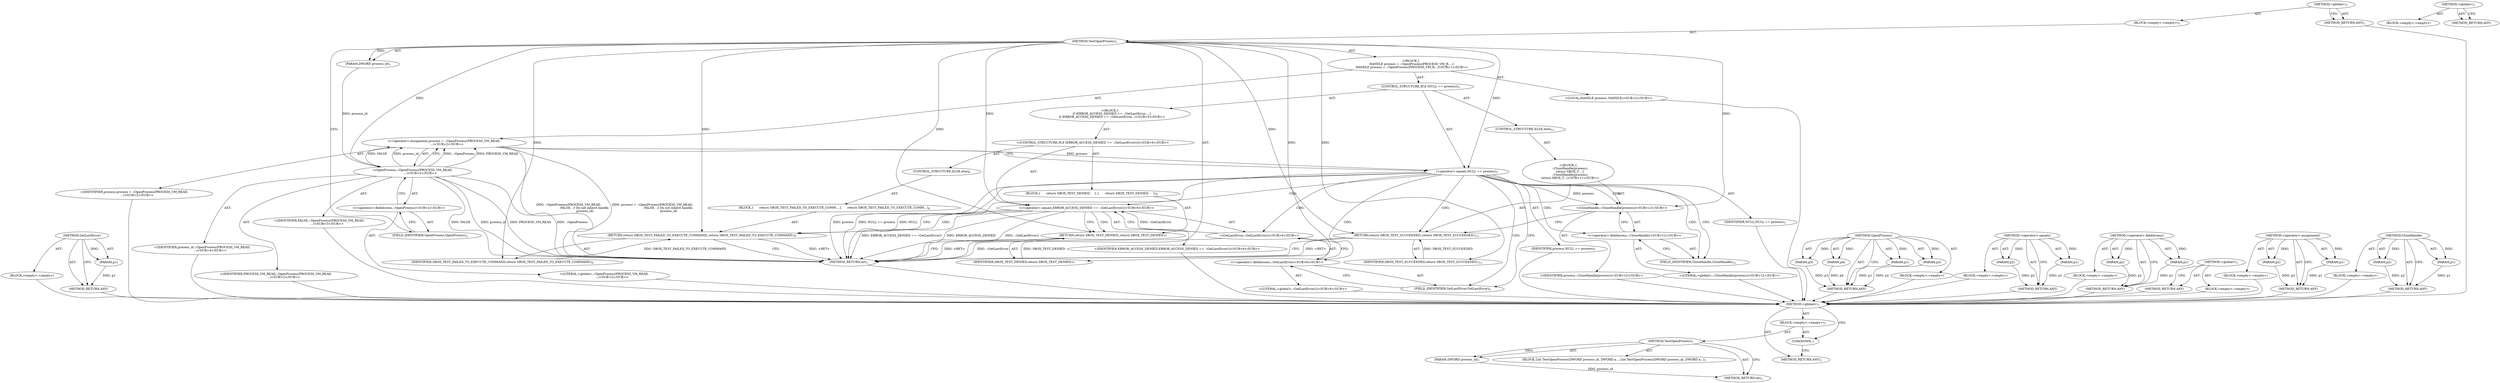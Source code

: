 digraph "&lt;global&gt;" {
vulnerable_92 [label=<(METHOD,GetLastError)>];
vulnerable_93 [label=<(PARAM,p1)>];
vulnerable_94 [label=<(BLOCK,&lt;empty&gt;,&lt;empty&gt;)>];
vulnerable_95 [label=<(METHOD_RETURN,ANY)>];
vulnerable_6 [label=<(METHOD,&lt;global&gt;)<SUB>1</SUB>>];
vulnerable_7 [label=<(BLOCK,&lt;empty&gt;,&lt;empty&gt;)<SUB>1</SUB>>];
vulnerable_8 [label=<(METHOD,TestOpenProcess)<SUB>1</SUB>>];
vulnerable_9 [label=<(PARAM,DWORD process_id)<SUB>1</SUB>>];
vulnerable_10 [label="<(BLOCK,{
  HANDLE process = ::OpenProcess(PROCESS_VM_R...,{
  HANDLE process = ::OpenProcess(PROCESS_VM_R...)<SUB>1</SUB>>"];
vulnerable_11 [label="<(LOCAL,HANDLE process: HANDLE)<SUB>2</SUB>>"];
vulnerable_12 [label="<(&lt;operator&gt;.assignment,process = ::OpenProcess(PROCESS_VM_READ,
      ...)<SUB>2</SUB>>"];
vulnerable_13 [label="<(IDENTIFIER,process,process = ::OpenProcess(PROCESS_VM_READ,
      ...)<SUB>2</SUB>>"];
vulnerable_14 [label="<(OpenProcess,::OpenProcess(PROCESS_VM_READ,
                ...)<SUB>2</SUB>>"];
vulnerable_15 [label="<(&lt;operator&gt;.fieldAccess,::OpenProcess)<SUB>2</SUB>>"];
vulnerable_16 [label="<(LITERAL,&lt;global&gt;,::OpenProcess(PROCESS_VM_READ,
                ...)<SUB>2</SUB>>"];
vulnerable_17 [label=<(FIELD_IDENTIFIER,OpenProcess,OpenProcess)<SUB>2</SUB>>];
vulnerable_18 [label="<(IDENTIFIER,PROCESS_VM_READ,::OpenProcess(PROCESS_VM_READ,
                ...)<SUB>2</SUB>>"];
vulnerable_19 [label="<(IDENTIFIER,FALSE,::OpenProcess(PROCESS_VM_READ,
                ...)<SUB>3</SUB>>"];
vulnerable_20 [label="<(IDENTIFIER,process_id,::OpenProcess(PROCESS_VM_READ,
                ...)<SUB>4</SUB>>"];
vulnerable_21 [label=<(CONTROL_STRUCTURE,IF,if (NULL == process))<SUB>5</SUB>>];
vulnerable_22 [label=<(&lt;operator&gt;.equals,NULL == process)<SUB>5</SUB>>];
vulnerable_23 [label=<(IDENTIFIER,NULL,NULL == process)<SUB>5</SUB>>];
vulnerable_24 [label=<(IDENTIFIER,process,NULL == process)<SUB>5</SUB>>];
vulnerable_25 [label="<(BLOCK,{
    if (ERROR_ACCESS_DENIED == ::GetLastError...,{
    if (ERROR_ACCESS_DENIED == ::GetLastError...)<SUB>5</SUB>>"];
vulnerable_26 [label="<(CONTROL_STRUCTURE,IF,if (ERROR_ACCESS_DENIED == ::GetLastError()))<SUB>6</SUB>>"];
vulnerable_27 [label="<(&lt;operator&gt;.equals,ERROR_ACCESS_DENIED == ::GetLastError())<SUB>6</SUB>>"];
vulnerable_28 [label="<(IDENTIFIER,ERROR_ACCESS_DENIED,ERROR_ACCESS_DENIED == ::GetLastError())<SUB>6</SUB>>"];
vulnerable_29 [label="<(GetLastError,::GetLastError())<SUB>6</SUB>>"];
vulnerable_30 [label="<(&lt;operator&gt;.fieldAccess,::GetLastError)<SUB>6</SUB>>"];
vulnerable_31 [label="<(LITERAL,&lt;global&gt;,::GetLastError())<SUB>6</SUB>>"];
vulnerable_32 [label=<(FIELD_IDENTIFIER,GetLastError,GetLastError)<SUB>6</SUB>>];
vulnerable_33 [label=<(BLOCK,{
      return SBOX_TEST_DENIED;
    },{
      return SBOX_TEST_DENIED;
    })<SUB>6</SUB>>];
vulnerable_34 [label=<(RETURN,return SBOX_TEST_DENIED;,return SBOX_TEST_DENIED;)<SUB>7</SUB>>];
vulnerable_35 [label=<(IDENTIFIER,SBOX_TEST_DENIED,return SBOX_TEST_DENIED;)<SUB>7</SUB>>];
vulnerable_36 [label=<(CONTROL_STRUCTURE,ELSE,else)<SUB>8</SUB>>];
vulnerable_37 [label=<(BLOCK,{
      return SBOX_TEST_FAILED_TO_EXECUTE_COMM...,{
      return SBOX_TEST_FAILED_TO_EXECUTE_COMM...)<SUB>8</SUB>>];
vulnerable_38 [label=<(RETURN,return SBOX_TEST_FAILED_TO_EXECUTE_COMMAND;,return SBOX_TEST_FAILED_TO_EXECUTE_COMMAND;)<SUB>9</SUB>>];
vulnerable_39 [label=<(IDENTIFIER,SBOX_TEST_FAILED_TO_EXECUTE_COMMAND,return SBOX_TEST_FAILED_TO_EXECUTE_COMMAND;)<SUB>9</SUB>>];
vulnerable_40 [label=<(CONTROL_STRUCTURE,ELSE,else)<SUB>11</SUB>>];
vulnerable_41 [label="<(BLOCK,{
    ::CloseHandle(process);
    return SBOX_T...,{
    ::CloseHandle(process);
    return SBOX_T...)<SUB>11</SUB>>"];
vulnerable_42 [label="<(CloseHandle,::CloseHandle(process))<SUB>12</SUB>>"];
vulnerable_43 [label="<(&lt;operator&gt;.fieldAccess,::CloseHandle)<SUB>12</SUB>>"];
vulnerable_44 [label="<(LITERAL,&lt;global&gt;,::CloseHandle(process))<SUB>12</SUB>>"];
vulnerable_45 [label=<(FIELD_IDENTIFIER,CloseHandle,CloseHandle)<SUB>12</SUB>>];
vulnerable_46 [label="<(IDENTIFIER,process,::CloseHandle(process))<SUB>12</SUB>>"];
vulnerable_47 [label=<(RETURN,return SBOX_TEST_SUCCEEDED;,return SBOX_TEST_SUCCEEDED;)<SUB>13</SUB>>];
vulnerable_48 [label=<(IDENTIFIER,SBOX_TEST_SUCCEEDED,return SBOX_TEST_SUCCEEDED;)<SUB>13</SUB>>];
vulnerable_49 [label=<(METHOD_RETURN,int)<SUB>1</SUB>>];
vulnerable_51 [label=<(METHOD_RETURN,ANY)<SUB>1</SUB>>];
vulnerable_75 [label=<(METHOD,OpenProcess)>];
vulnerable_76 [label=<(PARAM,p1)>];
vulnerable_77 [label=<(PARAM,p2)>];
vulnerable_78 [label=<(PARAM,p3)>];
vulnerable_79 [label=<(PARAM,p4)>];
vulnerable_80 [label=<(BLOCK,&lt;empty&gt;,&lt;empty&gt;)>];
vulnerable_81 [label=<(METHOD_RETURN,ANY)>];
vulnerable_87 [label=<(METHOD,&lt;operator&gt;.equals)>];
vulnerable_88 [label=<(PARAM,p1)>];
vulnerable_89 [label=<(PARAM,p2)>];
vulnerable_90 [label=<(BLOCK,&lt;empty&gt;,&lt;empty&gt;)>];
vulnerable_91 [label=<(METHOD_RETURN,ANY)>];
vulnerable_82 [label=<(METHOD,&lt;operator&gt;.fieldAccess)>];
vulnerable_83 [label=<(PARAM,p1)>];
vulnerable_84 [label=<(PARAM,p2)>];
vulnerable_85 [label=<(BLOCK,&lt;empty&gt;,&lt;empty&gt;)>];
vulnerable_86 [label=<(METHOD_RETURN,ANY)>];
vulnerable_70 [label=<(METHOD,&lt;operator&gt;.assignment)>];
vulnerable_71 [label=<(PARAM,p1)>];
vulnerable_72 [label=<(PARAM,p2)>];
vulnerable_73 [label=<(BLOCK,&lt;empty&gt;,&lt;empty&gt;)>];
vulnerable_74 [label=<(METHOD_RETURN,ANY)>];
vulnerable_64 [label=<(METHOD,&lt;global&gt;)<SUB>1</SUB>>];
vulnerable_65 [label=<(BLOCK,&lt;empty&gt;,&lt;empty&gt;)>];
vulnerable_66 [label=<(METHOD_RETURN,ANY)>];
vulnerable_96 [label=<(METHOD,CloseHandle)>];
vulnerable_97 [label=<(PARAM,p1)>];
vulnerable_98 [label=<(PARAM,p2)>];
vulnerable_99 [label=<(BLOCK,&lt;empty&gt;,&lt;empty&gt;)>];
vulnerable_100 [label=<(METHOD_RETURN,ANY)>];
fixed_6 [label=<(METHOD,&lt;global&gt;)<SUB>1</SUB>>];
fixed_7 [label=<(BLOCK,&lt;empty&gt;,&lt;empty&gt;)<SUB>1</SUB>>];
fixed_8 [label=<(METHOD,TestOpenProcess)<SUB>1</SUB>>];
fixed_9 [label=<(PARAM,DWORD process_id)<SUB>1</SUB>>];
fixed_10 [label=<(BLOCK,{
int TestOpenProcess(DWORD process_id, DWORD a...,{
int TestOpenProcess(DWORD process_id, DWORD a...)<SUB>1</SUB>>];
fixed_11 [label=<(METHOD_RETURN,int)<SUB>1</SUB>>];
fixed_13 [label=<(UNKNOWN,,)>];
fixed_14 [label=<(METHOD_RETURN,ANY)<SUB>1</SUB>>];
fixed_25 [label=<(METHOD,&lt;global&gt;)<SUB>1</SUB>>];
fixed_26 [label=<(BLOCK,&lt;empty&gt;,&lt;empty&gt;)>];
fixed_27 [label=<(METHOD_RETURN,ANY)>];
vulnerable_92 -> vulnerable_93  [key=0, label="AST: "];
vulnerable_92 -> vulnerable_93  [key=1, label="DDG: "];
vulnerable_92 -> vulnerable_94  [key=0, label="AST: "];
vulnerable_92 -> vulnerable_95  [key=0, label="AST: "];
vulnerable_92 -> vulnerable_95  [key=1, label="CFG: "];
vulnerable_93 -> vulnerable_95  [key=0, label="DDG: p1"];
vulnerable_94 -> fixed_6  [key=0];
vulnerable_95 -> fixed_6  [key=0];
vulnerable_6 -> vulnerable_7  [key=0, label="AST: "];
vulnerable_6 -> vulnerable_51  [key=0, label="AST: "];
vulnerable_6 -> vulnerable_51  [key=1, label="CFG: "];
vulnerable_7 -> vulnerable_8  [key=0, label="AST: "];
vulnerable_8 -> vulnerable_9  [key=0, label="AST: "];
vulnerable_8 -> vulnerable_9  [key=1, label="DDG: "];
vulnerable_8 -> vulnerable_10  [key=0, label="AST: "];
vulnerable_8 -> vulnerable_49  [key=0, label="AST: "];
vulnerable_8 -> vulnerable_17  [key=0, label="CFG: "];
vulnerable_8 -> vulnerable_14  [key=0, label="DDG: "];
vulnerable_8 -> vulnerable_22  [key=0, label="DDG: "];
vulnerable_8 -> vulnerable_47  [key=0, label="DDG: "];
vulnerable_8 -> vulnerable_27  [key=0, label="DDG: "];
vulnerable_8 -> vulnerable_34  [key=0, label="DDG: "];
vulnerable_8 -> vulnerable_42  [key=0, label="DDG: "];
vulnerable_8 -> vulnerable_48  [key=0, label="DDG: "];
vulnerable_8 -> vulnerable_35  [key=0, label="DDG: "];
vulnerable_8 -> vulnerable_38  [key=0, label="DDG: "];
vulnerable_8 -> vulnerable_39  [key=0, label="DDG: "];
vulnerable_9 -> vulnerable_14  [key=0, label="DDG: process_id"];
vulnerable_10 -> vulnerable_11  [key=0, label="AST: "];
vulnerable_10 -> vulnerable_12  [key=0, label="AST: "];
vulnerable_10 -> vulnerable_21  [key=0, label="AST: "];
vulnerable_11 -> fixed_6  [key=0];
vulnerable_12 -> vulnerable_13  [key=0, label="AST: "];
vulnerable_12 -> vulnerable_14  [key=0, label="AST: "];
vulnerable_12 -> vulnerable_22  [key=0, label="CFG: "];
vulnerable_12 -> vulnerable_22  [key=1, label="DDG: process"];
vulnerable_12 -> vulnerable_49  [key=0, label="DDG: ::OpenProcess(PROCESS_VM_READ,
                                  FALSE,  // Do not inherit handle.
                                  process_id)"];
vulnerable_12 -> vulnerable_49  [key=1, label="DDG: process = ::OpenProcess(PROCESS_VM_READ,
                                  FALSE,  // Do not inherit handle.
                                  process_id)"];
vulnerable_13 -> fixed_6  [key=0];
vulnerable_14 -> vulnerable_15  [key=0, label="AST: "];
vulnerable_14 -> vulnerable_18  [key=0, label="AST: "];
vulnerable_14 -> vulnerable_19  [key=0, label="AST: "];
vulnerable_14 -> vulnerable_20  [key=0, label="AST: "];
vulnerable_14 -> vulnerable_12  [key=0, label="CFG: "];
vulnerable_14 -> vulnerable_12  [key=1, label="DDG: ::OpenProcess"];
vulnerable_14 -> vulnerable_12  [key=2, label="DDG: PROCESS_VM_READ"];
vulnerable_14 -> vulnerable_12  [key=3, label="DDG: FALSE"];
vulnerable_14 -> vulnerable_12  [key=4, label="DDG: process_id"];
vulnerable_14 -> vulnerable_49  [key=0, label="DDG: ::OpenProcess"];
vulnerable_14 -> vulnerable_49  [key=1, label="DDG: FALSE"];
vulnerable_14 -> vulnerable_49  [key=2, label="DDG: process_id"];
vulnerable_14 -> vulnerable_49  [key=3, label="DDG: PROCESS_VM_READ"];
vulnerable_15 -> vulnerable_16  [key=0, label="AST: "];
vulnerable_15 -> vulnerable_17  [key=0, label="AST: "];
vulnerable_15 -> vulnerable_14  [key=0, label="CFG: "];
vulnerable_16 -> fixed_6  [key=0];
vulnerable_17 -> vulnerable_15  [key=0, label="CFG: "];
vulnerable_18 -> fixed_6  [key=0];
vulnerable_19 -> fixed_6  [key=0];
vulnerable_20 -> fixed_6  [key=0];
vulnerable_21 -> vulnerable_22  [key=0, label="AST: "];
vulnerable_21 -> vulnerable_25  [key=0, label="AST: "];
vulnerable_21 -> vulnerable_40  [key=0, label="AST: "];
vulnerable_22 -> vulnerable_23  [key=0, label="AST: "];
vulnerable_22 -> vulnerable_24  [key=0, label="AST: "];
vulnerable_22 -> vulnerable_32  [key=0, label="CFG: "];
vulnerable_22 -> vulnerable_32  [key=1, label="CDG: "];
vulnerable_22 -> vulnerable_45  [key=0, label="CFG: "];
vulnerable_22 -> vulnerable_45  [key=1, label="CDG: "];
vulnerable_22 -> vulnerable_49  [key=0, label="DDG: process"];
vulnerable_22 -> vulnerable_49  [key=1, label="DDG: NULL == process"];
vulnerable_22 -> vulnerable_49  [key=2, label="DDG: NULL"];
vulnerable_22 -> vulnerable_42  [key=0, label="DDG: process"];
vulnerable_22 -> vulnerable_42  [key=1, label="CDG: "];
vulnerable_22 -> vulnerable_47  [key=0, label="CDG: "];
vulnerable_22 -> vulnerable_30  [key=0, label="CDG: "];
vulnerable_22 -> vulnerable_29  [key=0, label="CDG: "];
vulnerable_22 -> vulnerable_27  [key=0, label="CDG: "];
vulnerable_22 -> vulnerable_43  [key=0, label="CDG: "];
vulnerable_23 -> fixed_6  [key=0];
vulnerable_24 -> fixed_6  [key=0];
vulnerable_25 -> vulnerable_26  [key=0, label="AST: "];
vulnerable_26 -> vulnerable_27  [key=0, label="AST: "];
vulnerable_26 -> vulnerable_33  [key=0, label="AST: "];
vulnerable_26 -> vulnerable_36  [key=0, label="AST: "];
vulnerable_27 -> vulnerable_28  [key=0, label="AST: "];
vulnerable_27 -> vulnerable_29  [key=0, label="AST: "];
vulnerable_27 -> vulnerable_34  [key=0, label="CFG: "];
vulnerable_27 -> vulnerable_34  [key=1, label="CDG: "];
vulnerable_27 -> vulnerable_38  [key=0, label="CFG: "];
vulnerable_27 -> vulnerable_38  [key=1, label="CDG: "];
vulnerable_27 -> vulnerable_49  [key=0, label="DDG: ::GetLastError()"];
vulnerable_27 -> vulnerable_49  [key=1, label="DDG: ERROR_ACCESS_DENIED == ::GetLastError()"];
vulnerable_27 -> vulnerable_49  [key=2, label="DDG: ERROR_ACCESS_DENIED"];
vulnerable_28 -> fixed_6  [key=0];
vulnerable_29 -> vulnerable_30  [key=0, label="AST: "];
vulnerable_29 -> vulnerable_27  [key=0, label="CFG: "];
vulnerable_29 -> vulnerable_27  [key=1, label="DDG: ::GetLastError"];
vulnerable_29 -> vulnerable_49  [key=0, label="DDG: ::GetLastError"];
vulnerable_30 -> vulnerable_31  [key=0, label="AST: "];
vulnerable_30 -> vulnerable_32  [key=0, label="AST: "];
vulnerable_30 -> vulnerable_29  [key=0, label="CFG: "];
vulnerable_31 -> fixed_6  [key=0];
vulnerable_32 -> vulnerable_30  [key=0, label="CFG: "];
vulnerable_33 -> vulnerable_34  [key=0, label="AST: "];
vulnerable_34 -> vulnerable_35  [key=0, label="AST: "];
vulnerable_34 -> vulnerable_49  [key=0, label="CFG: "];
vulnerable_34 -> vulnerable_49  [key=1, label="DDG: &lt;RET&gt;"];
vulnerable_35 -> vulnerable_34  [key=0, label="DDG: SBOX_TEST_DENIED"];
vulnerable_36 -> vulnerable_37  [key=0, label="AST: "];
vulnerable_37 -> vulnerable_38  [key=0, label="AST: "];
vulnerable_38 -> vulnerable_39  [key=0, label="AST: "];
vulnerable_38 -> vulnerable_49  [key=0, label="CFG: "];
vulnerable_38 -> vulnerable_49  [key=1, label="DDG: &lt;RET&gt;"];
vulnerable_39 -> vulnerable_38  [key=0, label="DDG: SBOX_TEST_FAILED_TO_EXECUTE_COMMAND"];
vulnerable_40 -> vulnerable_41  [key=0, label="AST: "];
vulnerable_41 -> vulnerable_42  [key=0, label="AST: "];
vulnerable_41 -> vulnerable_47  [key=0, label="AST: "];
vulnerable_42 -> vulnerable_43  [key=0, label="AST: "];
vulnerable_42 -> vulnerable_46  [key=0, label="AST: "];
vulnerable_42 -> vulnerable_47  [key=0, label="CFG: "];
vulnerable_43 -> vulnerable_44  [key=0, label="AST: "];
vulnerable_43 -> vulnerable_45  [key=0, label="AST: "];
vulnerable_43 -> vulnerable_42  [key=0, label="CFG: "];
vulnerable_44 -> fixed_6  [key=0];
vulnerable_45 -> vulnerable_43  [key=0, label="CFG: "];
vulnerable_46 -> fixed_6  [key=0];
vulnerable_47 -> vulnerable_48  [key=0, label="AST: "];
vulnerable_47 -> vulnerable_49  [key=0, label="CFG: "];
vulnerable_47 -> vulnerable_49  [key=1, label="DDG: &lt;RET&gt;"];
vulnerable_48 -> vulnerable_47  [key=0, label="DDG: SBOX_TEST_SUCCEEDED"];
vulnerable_49 -> fixed_6  [key=0];
vulnerable_51 -> fixed_6  [key=0];
vulnerable_75 -> vulnerable_76  [key=0, label="AST: "];
vulnerable_75 -> vulnerable_76  [key=1, label="DDG: "];
vulnerable_75 -> vulnerable_80  [key=0, label="AST: "];
vulnerable_75 -> vulnerable_77  [key=0, label="AST: "];
vulnerable_75 -> vulnerable_77  [key=1, label="DDG: "];
vulnerable_75 -> vulnerable_81  [key=0, label="AST: "];
vulnerable_75 -> vulnerable_81  [key=1, label="CFG: "];
vulnerable_75 -> vulnerable_78  [key=0, label="AST: "];
vulnerable_75 -> vulnerable_78  [key=1, label="DDG: "];
vulnerable_75 -> vulnerable_79  [key=0, label="AST: "];
vulnerable_75 -> vulnerable_79  [key=1, label="DDG: "];
vulnerable_76 -> vulnerable_81  [key=0, label="DDG: p1"];
vulnerable_77 -> vulnerable_81  [key=0, label="DDG: p2"];
vulnerable_78 -> vulnerable_81  [key=0, label="DDG: p3"];
vulnerable_79 -> vulnerable_81  [key=0, label="DDG: p4"];
vulnerable_80 -> fixed_6  [key=0];
vulnerable_81 -> fixed_6  [key=0];
vulnerable_87 -> vulnerable_88  [key=0, label="AST: "];
vulnerable_87 -> vulnerable_88  [key=1, label="DDG: "];
vulnerable_87 -> vulnerable_90  [key=0, label="AST: "];
vulnerable_87 -> vulnerable_89  [key=0, label="AST: "];
vulnerable_87 -> vulnerable_89  [key=1, label="DDG: "];
vulnerable_87 -> vulnerable_91  [key=0, label="AST: "];
vulnerable_87 -> vulnerable_91  [key=1, label="CFG: "];
vulnerable_88 -> vulnerable_91  [key=0, label="DDG: p1"];
vulnerable_89 -> vulnerable_91  [key=0, label="DDG: p2"];
vulnerable_90 -> fixed_6  [key=0];
vulnerable_91 -> fixed_6  [key=0];
vulnerable_82 -> vulnerable_83  [key=0, label="AST: "];
vulnerable_82 -> vulnerable_83  [key=1, label="DDG: "];
vulnerable_82 -> vulnerable_85  [key=0, label="AST: "];
vulnerable_82 -> vulnerable_84  [key=0, label="AST: "];
vulnerable_82 -> vulnerable_84  [key=1, label="DDG: "];
vulnerable_82 -> vulnerable_86  [key=0, label="AST: "];
vulnerable_82 -> vulnerable_86  [key=1, label="CFG: "];
vulnerable_83 -> vulnerable_86  [key=0, label="DDG: p1"];
vulnerable_84 -> vulnerable_86  [key=0, label="DDG: p2"];
vulnerable_85 -> fixed_6  [key=0];
vulnerable_86 -> fixed_6  [key=0];
vulnerable_70 -> vulnerable_71  [key=0, label="AST: "];
vulnerable_70 -> vulnerable_71  [key=1, label="DDG: "];
vulnerable_70 -> vulnerable_73  [key=0, label="AST: "];
vulnerable_70 -> vulnerable_72  [key=0, label="AST: "];
vulnerable_70 -> vulnerable_72  [key=1, label="DDG: "];
vulnerable_70 -> vulnerable_74  [key=0, label="AST: "];
vulnerable_70 -> vulnerable_74  [key=1, label="CFG: "];
vulnerable_71 -> vulnerable_74  [key=0, label="DDG: p1"];
vulnerable_72 -> vulnerable_74  [key=0, label="DDG: p2"];
vulnerable_73 -> fixed_6  [key=0];
vulnerable_74 -> fixed_6  [key=0];
vulnerable_64 -> vulnerable_65  [key=0, label="AST: "];
vulnerable_64 -> vulnerable_66  [key=0, label="AST: "];
vulnerable_64 -> vulnerable_66  [key=1, label="CFG: "];
vulnerable_65 -> fixed_6  [key=0];
vulnerable_66 -> fixed_6  [key=0];
vulnerable_96 -> vulnerable_97  [key=0, label="AST: "];
vulnerable_96 -> vulnerable_97  [key=1, label="DDG: "];
vulnerable_96 -> vulnerable_99  [key=0, label="AST: "];
vulnerable_96 -> vulnerable_98  [key=0, label="AST: "];
vulnerable_96 -> vulnerable_98  [key=1, label="DDG: "];
vulnerable_96 -> vulnerable_100  [key=0, label="AST: "];
vulnerable_96 -> vulnerable_100  [key=1, label="CFG: "];
vulnerable_97 -> vulnerable_100  [key=0, label="DDG: p1"];
vulnerable_98 -> vulnerable_100  [key=0, label="DDG: p2"];
vulnerable_99 -> fixed_6  [key=0];
vulnerable_100 -> fixed_6  [key=0];
fixed_6 -> fixed_7  [key=0, label="AST: "];
fixed_6 -> fixed_14  [key=0, label="AST: "];
fixed_6 -> fixed_13  [key=0, label="CFG: "];
fixed_7 -> fixed_8  [key=0, label="AST: "];
fixed_7 -> fixed_13  [key=0, label="AST: "];
fixed_8 -> fixed_9  [key=0, label="AST: "];
fixed_8 -> fixed_9  [key=1, label="DDG: "];
fixed_8 -> fixed_10  [key=0, label="AST: "];
fixed_8 -> fixed_11  [key=0, label="AST: "];
fixed_8 -> fixed_11  [key=1, label="CFG: "];
fixed_9 -> fixed_11  [key=0, label="DDG: process_id"];
fixed_13 -> fixed_14  [key=0, label="CFG: "];
fixed_25 -> fixed_26  [key=0, label="AST: "];
fixed_25 -> fixed_27  [key=0, label="AST: "];
fixed_25 -> fixed_27  [key=1, label="CFG: "];
}

